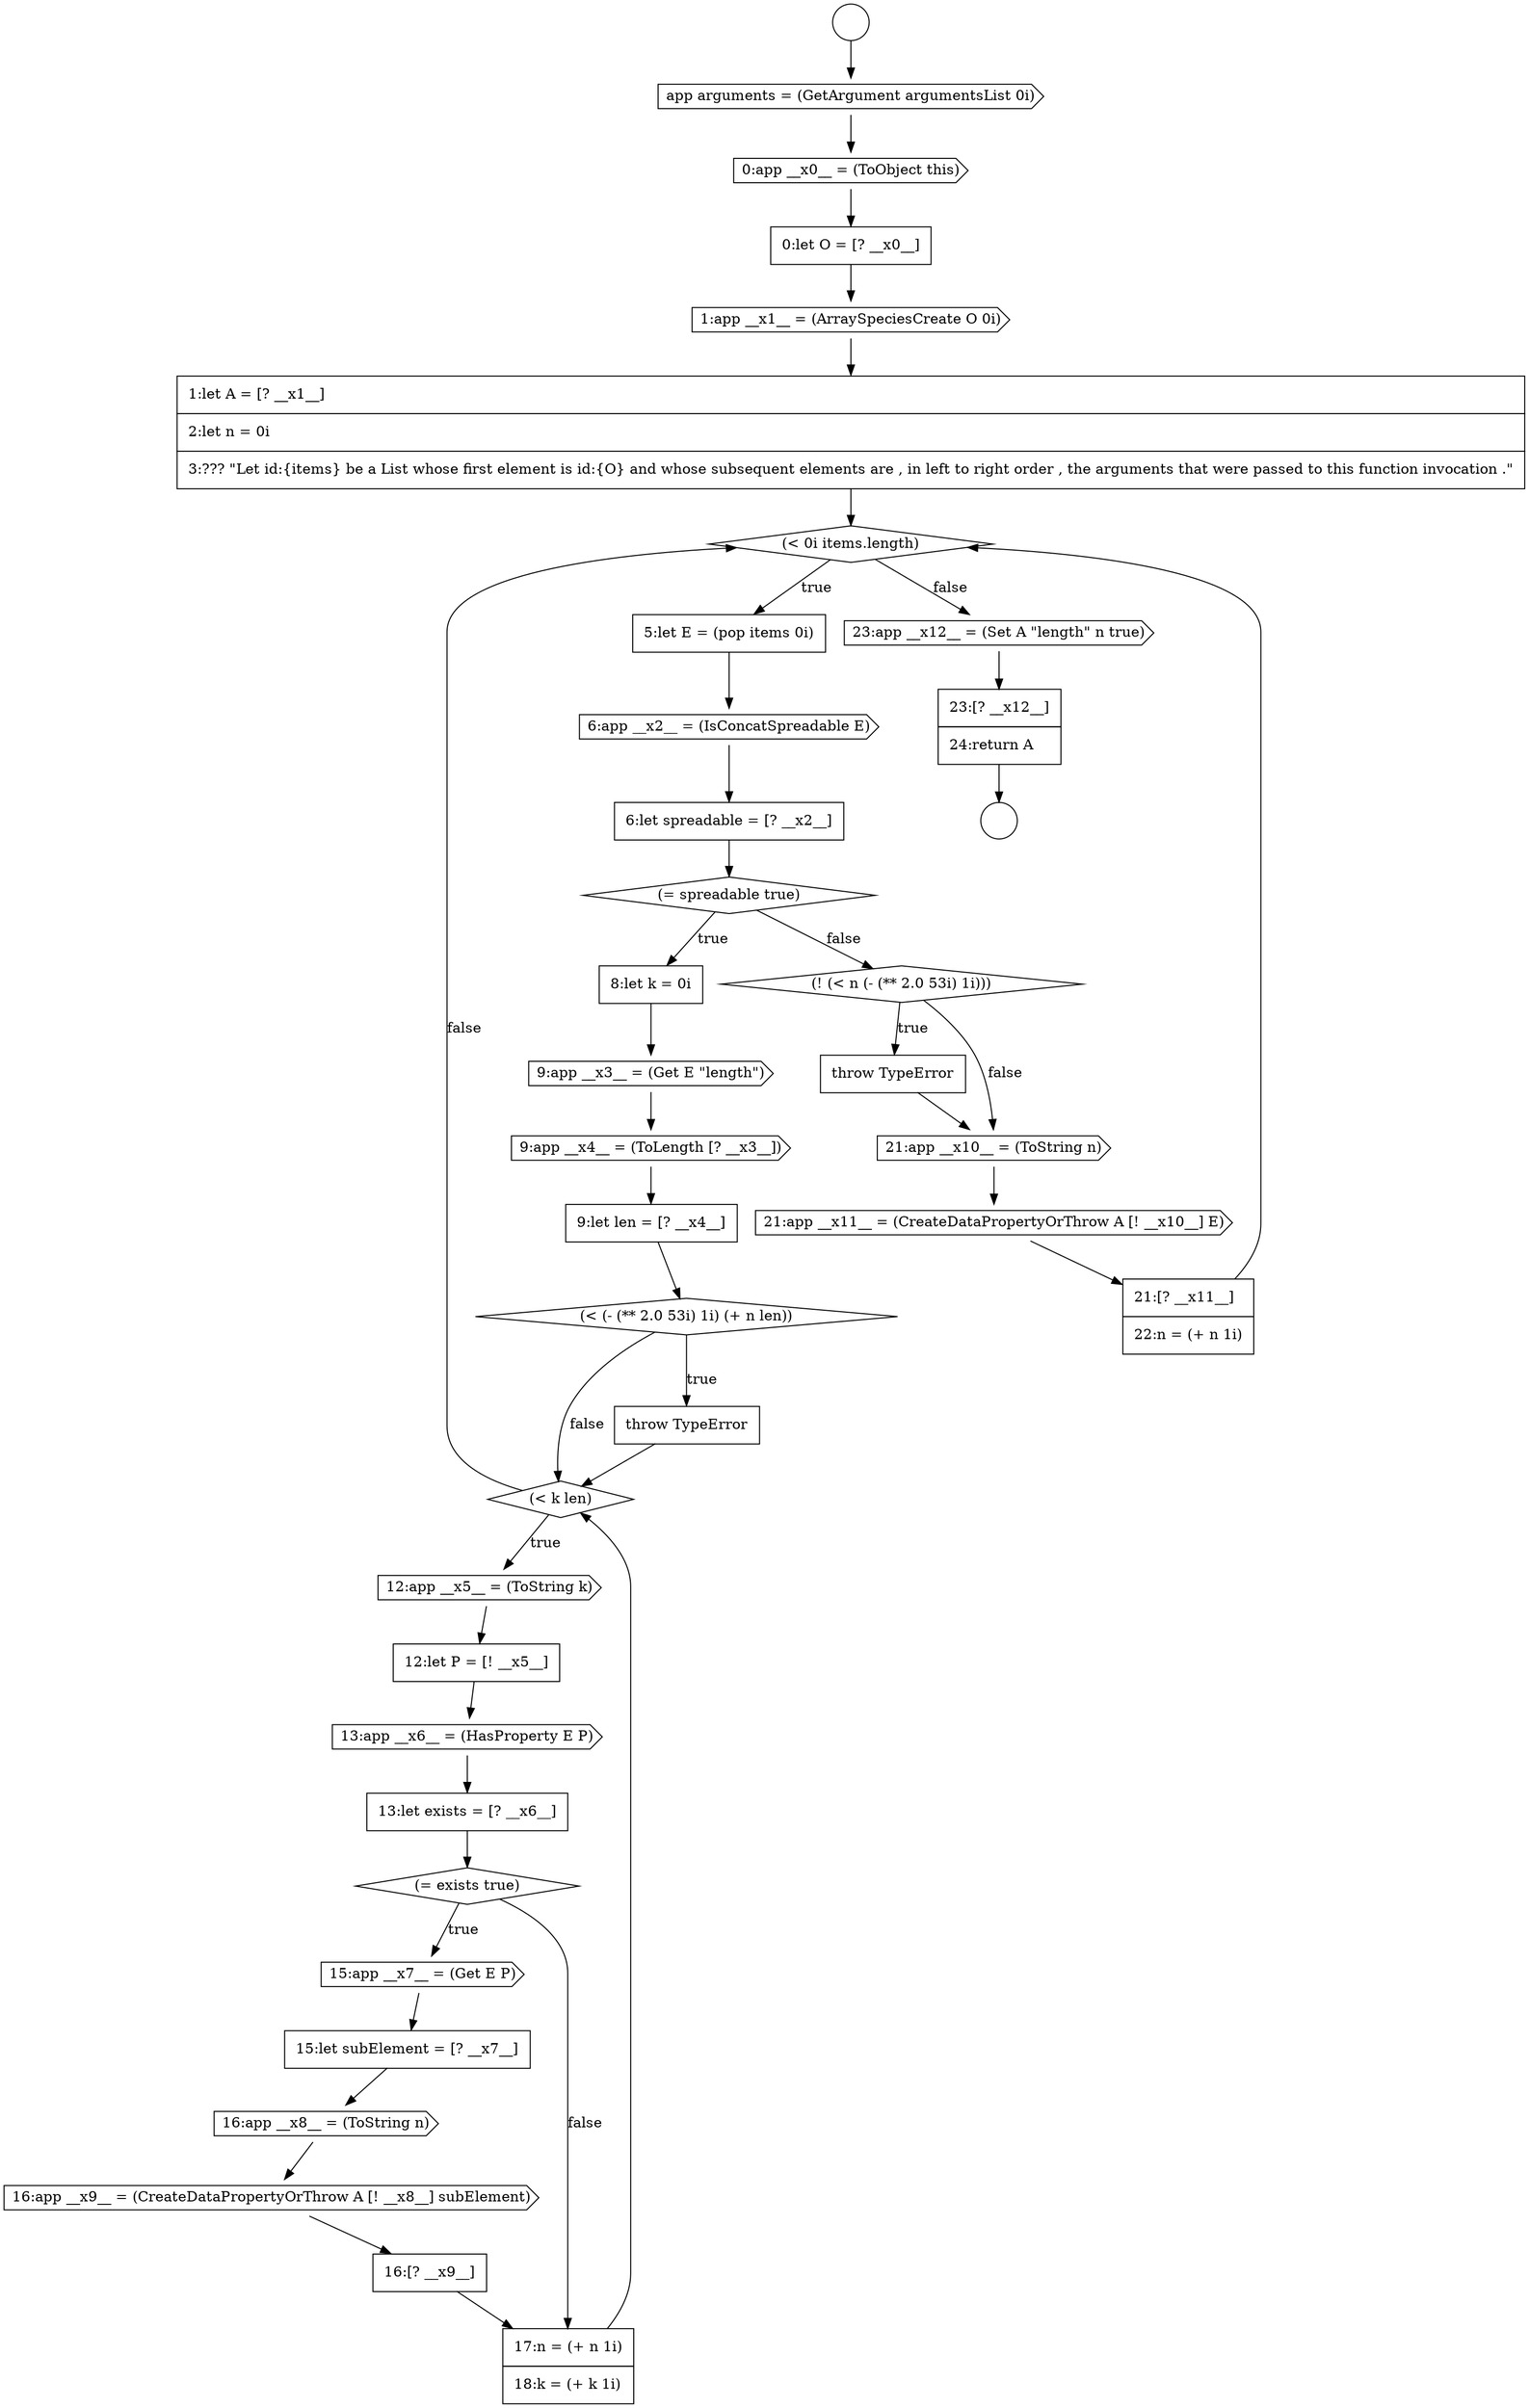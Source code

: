 digraph {
  node13783 [shape=circle label=" " color="black" fillcolor="white" style=filled]
  node13815 [shape=cds, label=<<font color="black">21:app __x11__ = (CreateDataPropertyOrThrow A [! __x10__] E)</font>> color="black" fillcolor="white" style=filled]
  node13800 [shape=diamond, label=<<font color="black">(&lt; k len)</font>> color="black" fillcolor="white" style=filled]
  node13803 [shape=cds, label=<<font color="black">13:app __x6__ = (HasProperty E P)</font>> color="black" fillcolor="white" style=filled]
  node13818 [shape=none, margin=0, label=<<font color="black">
    <table border="0" cellborder="1" cellspacing="0" cellpadding="10">
      <tr><td align="left">23:[? __x12__]</td></tr>
      <tr><td align="left">24:return A</td></tr>
    </table>
  </font>> color="black" fillcolor="white" style=filled]
  node13808 [shape=cds, label=<<font color="black">16:app __x8__ = (ToString n)</font>> color="black" fillcolor="white" style=filled]
  node13794 [shape=none, margin=0, label=<<font color="black">
    <table border="0" cellborder="1" cellspacing="0" cellpadding="10">
      <tr><td align="left">8:let k = 0i</td></tr>
    </table>
  </font>> color="black" fillcolor="white" style=filled]
  node13806 [shape=cds, label=<<font color="black">15:app __x7__ = (Get E P)</font>> color="black" fillcolor="white" style=filled]
  node13813 [shape=none, margin=0, label=<<font color="black">
    <table border="0" cellborder="1" cellspacing="0" cellpadding="10">
      <tr><td align="left">throw TypeError</td></tr>
    </table>
  </font>> color="black" fillcolor="white" style=filled]
  node13787 [shape=cds, label=<<font color="black">1:app __x1__ = (ArraySpeciesCreate O 0i)</font>> color="black" fillcolor="white" style=filled]
  node13796 [shape=cds, label=<<font color="black">9:app __x4__ = (ToLength [? __x3__])</font>> color="black" fillcolor="white" style=filled]
  node13811 [shape=none, margin=0, label=<<font color="black">
    <table border="0" cellborder="1" cellspacing="0" cellpadding="10">
      <tr><td align="left">17:n = (+ n 1i)</td></tr>
      <tr><td align="left">18:k = (+ k 1i)</td></tr>
    </table>
  </font>> color="black" fillcolor="white" style=filled]
  node13788 [shape=none, margin=0, label=<<font color="black">
    <table border="0" cellborder="1" cellspacing="0" cellpadding="10">
      <tr><td align="left">1:let A = [? __x1__]</td></tr>
      <tr><td align="left">2:let n = 0i</td></tr>
      <tr><td align="left">3:??? &quot;Let id:{items} be a List whose first element is id:{O} and whose subsequent elements are , in left to right order , the arguments that were passed to this function invocation .&quot;</td></tr>
    </table>
  </font>> color="black" fillcolor="white" style=filled]
  node13786 [shape=none, margin=0, label=<<font color="black">
    <table border="0" cellborder="1" cellspacing="0" cellpadding="10">
      <tr><td align="left">0:let O = [? __x0__]</td></tr>
    </table>
  </font>> color="black" fillcolor="white" style=filled]
  node13795 [shape=cds, label=<<font color="black">9:app __x3__ = (Get E &quot;length&quot;)</font>> color="black" fillcolor="white" style=filled]
  node13814 [shape=cds, label=<<font color="black">21:app __x10__ = (ToString n)</font>> color="black" fillcolor="white" style=filled]
  node13810 [shape=none, margin=0, label=<<font color="black">
    <table border="0" cellborder="1" cellspacing="0" cellpadding="10">
      <tr><td align="left">16:[? __x9__]</td></tr>
    </table>
  </font>> color="black" fillcolor="white" style=filled]
  node13799 [shape=none, margin=0, label=<<font color="black">
    <table border="0" cellborder="1" cellspacing="0" cellpadding="10">
      <tr><td align="left">throw TypeError</td></tr>
    </table>
  </font>> color="black" fillcolor="white" style=filled]
  node13789 [shape=diamond, label=<<font color="black">(&lt; 0i items.length)</font>> color="black" fillcolor="white" style=filled]
  node13782 [shape=circle label=" " color="black" fillcolor="white" style=filled]
  node13790 [shape=none, margin=0, label=<<font color="black">
    <table border="0" cellborder="1" cellspacing="0" cellpadding="10">
      <tr><td align="left">5:let E = (pop items 0i)</td></tr>
    </table>
  </font>> color="black" fillcolor="white" style=filled]
  node13805 [shape=diamond, label=<<font color="black">(= exists true)</font>> color="black" fillcolor="white" style=filled]
  node13804 [shape=none, margin=0, label=<<font color="black">
    <table border="0" cellborder="1" cellspacing="0" cellpadding="10">
      <tr><td align="left">13:let exists = [? __x6__]</td></tr>
    </table>
  </font>> color="black" fillcolor="white" style=filled]
  node13798 [shape=diamond, label=<<font color="black">(&lt; (- (** 2.0 53i) 1i) (+ n len))</font>> color="black" fillcolor="white" style=filled]
  node13809 [shape=cds, label=<<font color="black">16:app __x9__ = (CreateDataPropertyOrThrow A [! __x8__] subElement)</font>> color="black" fillcolor="white" style=filled]
  node13801 [shape=cds, label=<<font color="black">12:app __x5__ = (ToString k)</font>> color="black" fillcolor="white" style=filled]
  node13791 [shape=cds, label=<<font color="black">6:app __x2__ = (IsConcatSpreadable E)</font>> color="black" fillcolor="white" style=filled]
  node13784 [shape=cds, label=<<font color="black">app arguments = (GetArgument argumentsList 0i)</font>> color="black" fillcolor="white" style=filled]
  node13797 [shape=none, margin=0, label=<<font color="black">
    <table border="0" cellborder="1" cellspacing="0" cellpadding="10">
      <tr><td align="left">9:let len = [? __x4__]</td></tr>
    </table>
  </font>> color="black" fillcolor="white" style=filled]
  node13812 [shape=diamond, label=<<font color="black">(! (&lt; n (- (** 2.0 53i) 1i)))</font>> color="black" fillcolor="white" style=filled]
  node13793 [shape=diamond, label=<<font color="black">(= spreadable true)</font>> color="black" fillcolor="white" style=filled]
  node13816 [shape=none, margin=0, label=<<font color="black">
    <table border="0" cellborder="1" cellspacing="0" cellpadding="10">
      <tr><td align="left">21:[? __x11__]</td></tr>
      <tr><td align="left">22:n = (+ n 1i)</td></tr>
    </table>
  </font>> color="black" fillcolor="white" style=filled]
  node13807 [shape=none, margin=0, label=<<font color="black">
    <table border="0" cellborder="1" cellspacing="0" cellpadding="10">
      <tr><td align="left">15:let subElement = [? __x7__]</td></tr>
    </table>
  </font>> color="black" fillcolor="white" style=filled]
  node13802 [shape=none, margin=0, label=<<font color="black">
    <table border="0" cellborder="1" cellspacing="0" cellpadding="10">
      <tr><td align="left">12:let P = [! __x5__]</td></tr>
    </table>
  </font>> color="black" fillcolor="white" style=filled]
  node13792 [shape=none, margin=0, label=<<font color="black">
    <table border="0" cellborder="1" cellspacing="0" cellpadding="10">
      <tr><td align="left">6:let spreadable = [? __x2__]</td></tr>
    </table>
  </font>> color="black" fillcolor="white" style=filled]
  node13817 [shape=cds, label=<<font color="black">23:app __x12__ = (Set A &quot;length&quot; n true)</font>> color="black" fillcolor="white" style=filled]
  node13785 [shape=cds, label=<<font color="black">0:app __x0__ = (ToObject this)</font>> color="black" fillcolor="white" style=filled]
  node13803 -> node13804 [ color="black"]
  node13786 -> node13787 [ color="black"]
  node13809 -> node13810 [ color="black"]
  node13816 -> node13789 [ color="black"]
  node13815 -> node13816 [ color="black"]
  node13813 -> node13814 [ color="black"]
  node13812 -> node13813 [label=<<font color="black">true</font>> color="black"]
  node13812 -> node13814 [label=<<font color="black">false</font>> color="black"]
  node13802 -> node13803 [ color="black"]
  node13790 -> node13791 [ color="black"]
  node13798 -> node13799 [label=<<font color="black">true</font>> color="black"]
  node13798 -> node13800 [label=<<font color="black">false</font>> color="black"]
  node13801 -> node13802 [ color="black"]
  node13795 -> node13796 [ color="black"]
  node13804 -> node13805 [ color="black"]
  node13818 -> node13783 [ color="black"]
  node13806 -> node13807 [ color="black"]
  node13782 -> node13784 [ color="black"]
  node13800 -> node13801 [label=<<font color="black">true</font>> color="black"]
  node13800 -> node13789 [label=<<font color="black">false</font>> color="black"]
  node13807 -> node13808 [ color="black"]
  node13793 -> node13794 [label=<<font color="black">true</font>> color="black"]
  node13793 -> node13812 [label=<<font color="black">false</font>> color="black"]
  node13799 -> node13800 [ color="black"]
  node13805 -> node13806 [label=<<font color="black">true</font>> color="black"]
  node13805 -> node13811 [label=<<font color="black">false</font>> color="black"]
  node13787 -> node13788 [ color="black"]
  node13794 -> node13795 [ color="black"]
  node13808 -> node13809 [ color="black"]
  node13797 -> node13798 [ color="black"]
  node13791 -> node13792 [ color="black"]
  node13784 -> node13785 [ color="black"]
  node13811 -> node13800 [ color="black"]
  node13796 -> node13797 [ color="black"]
  node13792 -> node13793 [ color="black"]
  node13814 -> node13815 [ color="black"]
  node13789 -> node13790 [label=<<font color="black">true</font>> color="black"]
  node13789 -> node13817 [label=<<font color="black">false</font>> color="black"]
  node13788 -> node13789 [ color="black"]
  node13810 -> node13811 [ color="black"]
  node13785 -> node13786 [ color="black"]
  node13817 -> node13818 [ color="black"]
}
